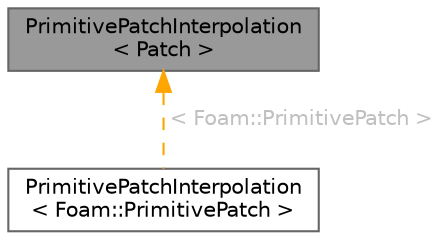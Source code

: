 digraph "PrimitivePatchInterpolation&lt; Patch &gt;"
{
 // LATEX_PDF_SIZE
  bgcolor="transparent";
  edge [fontname=Helvetica,fontsize=10,labelfontname=Helvetica,labelfontsize=10];
  node [fontname=Helvetica,fontsize=10,shape=box,height=0.2,width=0.4];
  Node1 [id="Node000001",label="PrimitivePatchInterpolation\l\< Patch \>",height=0.2,width=0.4,color="gray40", fillcolor="grey60", style="filled", fontcolor="black",tooltip="Interpolation class within a primitive patch. Allows interpolation from points to faces and vice vers..."];
  Node1 -> Node2 [id="edge1_Node000001_Node000002",dir="back",color="orange",style="dashed",tooltip=" ",label=" \< Foam::PrimitivePatch \>",fontcolor="grey" ];
  Node2 [id="Node000002",label="PrimitivePatchInterpolation\l\< Foam::PrimitivePatch \>",height=0.2,width=0.4,color="gray40", fillcolor="white", style="filled",URL="$classFoam_1_1PrimitivePatchInterpolation.html",tooltip=" "];
}
